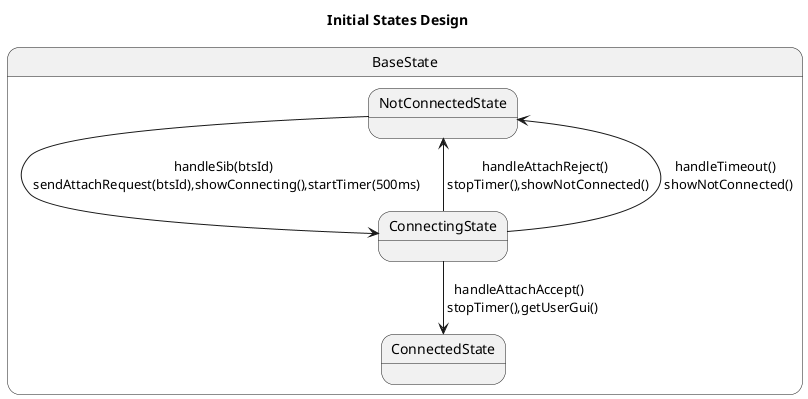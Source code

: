 @startuml
title Initial States Design

state BaseState {

state NotConnectedState 
state ConnectingState 
state ConnectedState 

NotConnectedState --> ConnectingState : handleSib(btsId) \n sendAttachRequest(btsId),showConnecting(),startTimer(500ms)

ConnectingState --> ConnectedState  : handleAttachAccept() \n stopTimer(),getUserGui()

ConnectingState --> NotConnectedState  : handleAttachReject() \n stopTimer(),showNotConnected()
ConnectingState --> NotConnectedState  : handleTimeout() \n showNotConnected()


}
@enduml
